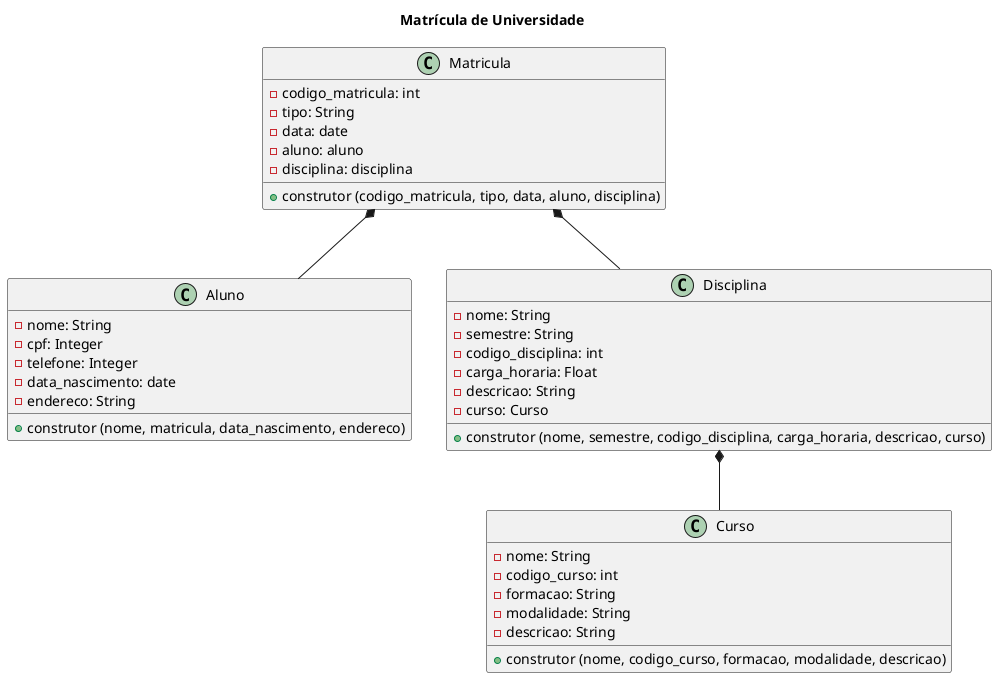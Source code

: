@startuml universidade

title Matrícula de Universidade

class Aluno{
    - nome: String
    - cpf: Integer
    - telefone: Integer
    - data_nascimento: date
    - endereco: String
    + construtor (nome, matricula, data_nascimento, endereco)
}

class Disciplina{
    - nome: String
    - semestre: String
    - codigo_disciplina: int
    - carga_horaria: Float
    - descricao: String
    - curso: Curso
    + construtor (nome, semestre, codigo_disciplina, carga_horaria, descricao, curso)
}

class Matricula{
    - codigo_matricula: int
    - tipo: String
    - data: date
    - aluno: aluno
    - disciplina: disciplina
    + construtor (codigo_matricula, tipo, data, aluno, disciplina)
}

class Curso{
    - nome: String  
    - codigo_curso: int
    - formacao: String
    - modalidade: String
    - descricao: String
    + construtor (nome, codigo_curso, formacao, modalidade, descricao)
}


Matricula *-- Aluno
Matricula *-- Disciplina
Disciplina *-- Curso


@enduml
